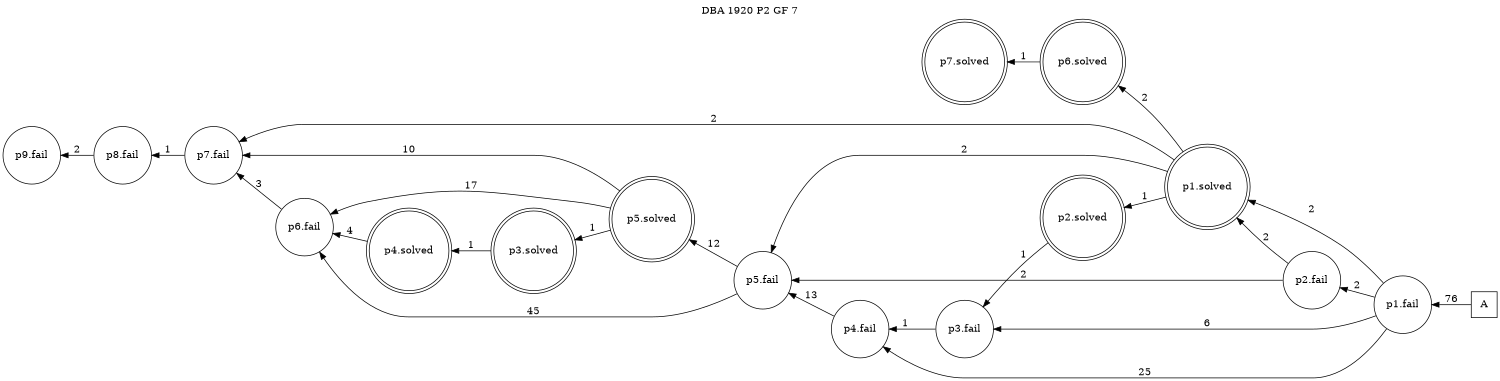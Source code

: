digraph DBA_1920_P2_GF_7_GOOD {
labelloc="tl"
label= " DBA 1920 P2 GF 7 "
rankdir="RL";
graph [ size=" 10 , 10 !"]

"A" [shape="square" label="A"]
"p1.fail" [shape="circle" label="p1.fail"]
"p4.fail" [shape="circle" label="p4.fail"]
"p2.fail" [shape="circle" label="p2.fail"]
"p5.fail" [shape="circle" label="p5.fail"]
"p3.fail" [shape="circle" label="p3.fail"]
"p1.solved" [shape="doublecircle" label="p1.solved"]
"p2.solved" [shape="doublecircle" label="p2.solved"]
"p5.solved" [shape="doublecircle" label="p5.solved"]
"p3.solved" [shape="doublecircle" label="p3.solved"]
"p4.solved" [shape="doublecircle" label="p4.solved"]
"p6.fail" [shape="circle" label="p6.fail"]
"p7.fail" [shape="circle" label="p7.fail"]
"p8.fail" [shape="circle" label="p8.fail"]
"p9.fail" [shape="circle" label="p9.fail"]
"p6.solved" [shape="doublecircle" label="p6.solved"]
"p7.solved" [shape="doublecircle" label="p7.solved"]
"A" -> "p1.fail" [ label=76]
"p1.fail" -> "p4.fail" [ label=25]
"p1.fail" -> "p2.fail" [ label=2]
"p1.fail" -> "p3.fail" [ label=6]
"p1.fail" -> "p1.solved" [ label=2]
"p4.fail" -> "p5.fail" [ label=13]
"p2.fail" -> "p5.fail" [ label=2]
"p2.fail" -> "p1.solved" [ label=2]
"p5.fail" -> "p5.solved" [ label=12]
"p5.fail" -> "p6.fail" [ label=45]
"p3.fail" -> "p4.fail" [ label=1]
"p1.solved" -> "p5.fail" [ label=2]
"p1.solved" -> "p2.solved" [ label=1]
"p1.solved" -> "p7.fail" [ label=2]
"p1.solved" -> "p6.solved" [ label=2]
"p2.solved" -> "p3.fail" [ label=1]
"p5.solved" -> "p3.solved" [ label=1]
"p5.solved" -> "p6.fail" [ label=17]
"p5.solved" -> "p7.fail" [ label=10]
"p3.solved" -> "p4.solved" [ label=1]
"p4.solved" -> "p6.fail" [ label=4]
"p6.fail" -> "p7.fail" [ label=3]
"p7.fail" -> "p8.fail" [ label=1]
"p8.fail" -> "p9.fail" [ label=2]
"p6.solved" -> "p7.solved" [ label=1]
}
